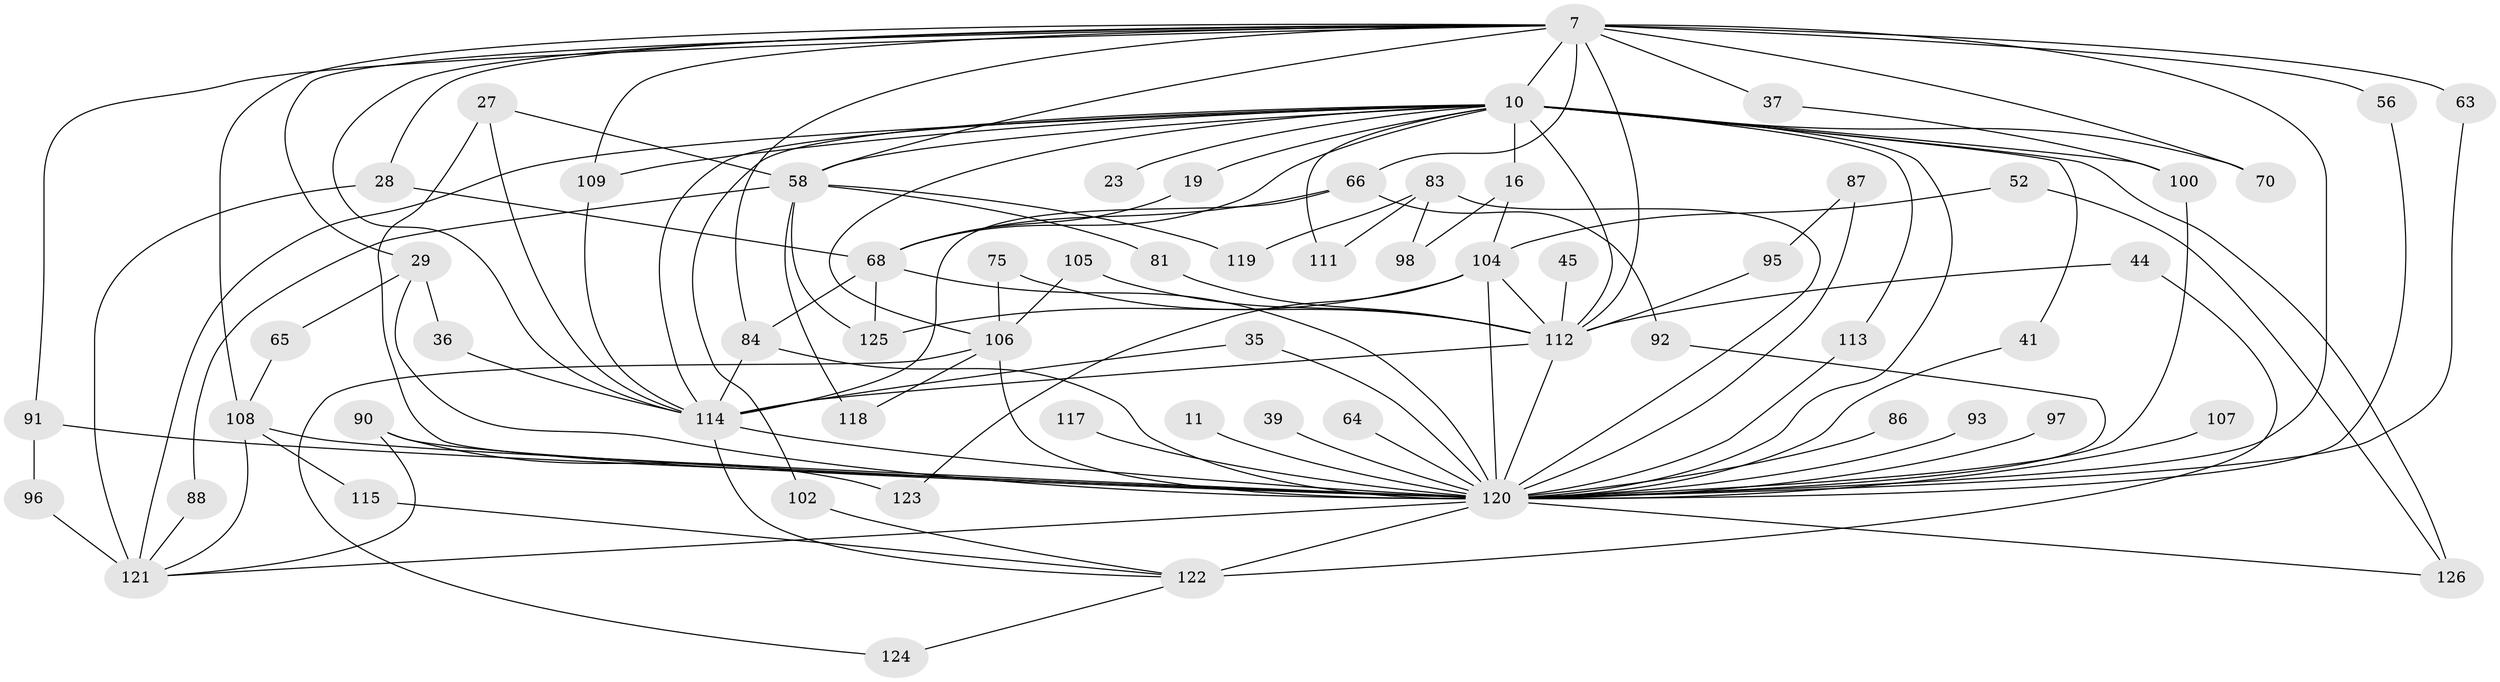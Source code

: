 // original degree distribution, {24: 0.007936507936507936, 30: 0.007936507936507936, 13: 0.007936507936507936, 19: 0.007936507936507936, 16: 0.007936507936507936, 22: 0.007936507936507936, 20: 0.007936507936507936, 25: 0.015873015873015872, 21: 0.007936507936507936, 2: 0.5158730158730159, 4: 0.0873015873015873, 8: 0.007936507936507936, 7: 0.047619047619047616, 5: 0.03968253968253968, 6: 0.015873015873015872, 3: 0.20634920634920634}
// Generated by graph-tools (version 1.1) at 2025/47/03/04/25 21:47:33]
// undirected, 63 vertices, 122 edges
graph export_dot {
graph [start="1"]
  node [color=gray90,style=filled];
  7 [super="+4"];
  10 [super="+6"];
  11;
  16;
  19;
  23;
  27;
  28;
  29 [super="+20"];
  35;
  36;
  37;
  39;
  41;
  44;
  45;
  52;
  56 [super="+38"];
  58 [super="+57"];
  63;
  64;
  65;
  66 [super="+53"];
  68 [super="+48+47"];
  70 [super="+49"];
  75;
  81;
  83;
  84 [super="+30+69"];
  86;
  87 [super="+62"];
  88;
  90 [super="+73+76"];
  91 [super="+34+79"];
  92;
  93;
  95;
  96;
  97;
  98;
  100 [super="+85"];
  102;
  104 [super="+50+99+89+74"];
  105;
  106 [super="+15+103"];
  107;
  108 [super="+80"];
  109 [super="+59+55"];
  111;
  112 [super="+72+78+101"];
  113;
  114 [super="+60+5+110"];
  115;
  117;
  118;
  119;
  120 [super="+82+77+2+9"];
  121 [super="+94+71"];
  122 [super="+42"];
  123;
  124;
  125 [super="+116"];
  126 [super="+46"];
  7 -- 10 [weight=4];
  7 -- 37 [weight=2];
  7 -- 58 [weight=2];
  7 -- 63;
  7 -- 66 [weight=2];
  7 -- 28;
  7 -- 56 [weight=2];
  7 -- 91;
  7 -- 29;
  7 -- 109;
  7 -- 70;
  7 -- 114 [weight=5];
  7 -- 120 [weight=9];
  7 -- 108;
  7 -- 84;
  7 -- 112 [weight=2];
  10 -- 16 [weight=2];
  10 -- 19;
  10 -- 23 [weight=2];
  10 -- 70;
  10 -- 109 [weight=3];
  10 -- 121 [weight=3];
  10 -- 126 [weight=2];
  10 -- 102;
  10 -- 41;
  10 -- 111;
  10 -- 113;
  10 -- 106;
  10 -- 58;
  10 -- 114 [weight=5];
  10 -- 100;
  10 -- 120 [weight=8];
  10 -- 68;
  10 -- 112 [weight=2];
  11 -- 120 [weight=2];
  16 -- 98;
  16 -- 104 [weight=2];
  19 -- 68;
  27 -- 58;
  27 -- 114;
  27 -- 120;
  28 -- 68;
  28 -- 121;
  29 -- 65;
  29 -- 36;
  29 -- 120 [weight=3];
  35 -- 114;
  35 -- 120;
  36 -- 114;
  37 -- 100;
  39 -- 120 [weight=2];
  41 -- 120;
  44 -- 122;
  44 -- 112;
  45 -- 112 [weight=2];
  52 -- 126;
  52 -- 104;
  56 -- 120;
  58 -- 81;
  58 -- 118;
  58 -- 119;
  58 -- 88;
  58 -- 125;
  63 -- 120;
  64 -- 120 [weight=2];
  65 -- 108;
  66 -- 92;
  66 -- 114;
  66 -- 68;
  68 -- 120 [weight=5];
  68 -- 84;
  68 -- 125;
  75 -- 106;
  75 -- 112;
  81 -- 112;
  83 -- 98;
  83 -- 111;
  83 -- 119;
  83 -- 120 [weight=2];
  84 -- 120;
  84 -- 114;
  86 -- 120 [weight=2];
  87 -- 95;
  87 -- 120 [weight=3];
  88 -- 121;
  90 -- 120 [weight=3];
  90 -- 121;
  90 -- 123;
  91 -- 96;
  91 -- 120 [weight=3];
  92 -- 120;
  93 -- 120 [weight=2];
  95 -- 112;
  96 -- 121;
  97 -- 120 [weight=2];
  100 -- 120;
  102 -- 122;
  104 -- 123;
  104 -- 120 [weight=6];
  104 -- 125;
  104 -- 112;
  105 -- 106;
  105 -- 112;
  106 -- 118;
  106 -- 124;
  106 -- 120 [weight=3];
  107 -- 120 [weight=2];
  108 -- 115;
  108 -- 120 [weight=2];
  108 -- 121;
  109 -- 114;
  112 -- 120 [weight=5];
  112 -- 114;
  113 -- 120;
  114 -- 120 [weight=11];
  114 -- 122;
  115 -- 122;
  117 -- 120 [weight=2];
  120 -- 122 [weight=3];
  120 -- 126;
  120 -- 121;
  122 -- 124;
}
